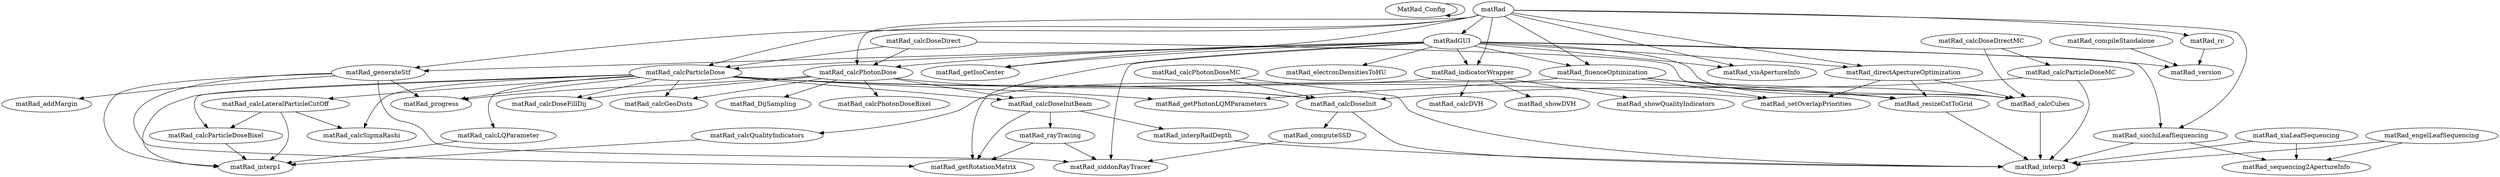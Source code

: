 /* Created by mdot for Matlab */
digraph m2html {
  MatRad_Config -> MatRad_Config;
  matRad -> matRadGUI;
  matRad -> matRad_calcParticleDose;
  matRad -> matRad_calcPhotonDose;
  matRad -> matRad_directApertureOptimization;
  matRad -> matRad_fluenceOptimization;
  matRad -> matRad_generateStf;
  matRad -> matRad_getIsoCenter;
  matRad -> matRad_indicatorWrapper;
  matRad -> matRad_rc;
  matRad -> matRad_siochiLeafSequencing;
  matRad -> matRad_visApertureInfo;
  matRadGUI -> matRad_calcCubes;
  matRadGUI -> matRad_calcParticleDose;
  matRadGUI -> matRad_calcPhotonDose;
  matRadGUI -> matRad_directApertureOptimization;
  matRadGUI -> matRad_electronDensitiesToHU;
  matRadGUI -> matRad_fluenceOptimization;
  matRadGUI -> matRad_generateStf;
  matRadGUI -> matRad_getIsoCenter;
  matRadGUI -> matRad_getRotationMatrix;
  matRadGUI -> matRad_indicatorWrapper;
  matRadGUI -> matRad_siddonRayTracer;
  matRadGUI -> matRad_siochiLeafSequencing;
  matRadGUI -> matRad_version;
  matRadGUI -> matRad_visApertureInfo;
  matRad_calcCubes -> matRad_interp3;
  matRad_calcDoseDirect -> matRad_calcCubes;
  matRad_calcDoseDirect -> matRad_calcParticleDose;
  matRad_calcDoseDirect -> matRad_calcPhotonDose;
  matRad_calcDoseDirectMC -> matRad_calcCubes;
  matRad_calcDoseDirectMC -> matRad_calcParticleDoseMC;
  matRad_calcDoseInit -> matRad_computeSSD;
  matRad_calcDoseInit -> matRad_interp3;
  matRad_calcDoseInitBeam -> matRad_getRotationMatrix;
  matRad_calcDoseInitBeam -> matRad_interpRadDepth;
  matRad_calcDoseInitBeam -> matRad_rayTracing;
  matRad_calcLQParameter -> matRad_interp1;
  matRad_calcLateralParticleCutOff -> matRad_calcParticleDoseBixel;
  matRad_calcLateralParticleCutOff -> matRad_calcSigmaRashi;
  matRad_calcLateralParticleCutOff -> matRad_interp1;
  matRad_calcParticleDose -> matRad_calcDoseFillDij;
  matRad_calcParticleDose -> matRad_calcDoseInit;
  matRad_calcParticleDose -> matRad_calcDoseInitBeam;
  matRad_calcParticleDose -> matRad_calcGeoDists;
  matRad_calcParticleDose -> matRad_calcLQParameter;
  matRad_calcParticleDose -> matRad_calcLateralParticleCutOff;
  matRad_calcParticleDose -> matRad_calcParticleDoseBixel;
  matRad_calcParticleDose -> matRad_calcSigmaRashi;
  matRad_calcParticleDose -> matRad_getPhotonLQMParameters;
  matRad_calcParticleDose -> matRad_interp1;
  matRad_calcParticleDose -> matRad_progress;
  matRad_calcParticleDose -> matRad_resizeCstToGrid;
  matRad_calcParticleDose -> matRad_setOverlapPriorities;
  matRad_calcParticleDoseBixel -> matRad_interp1;
  matRad_calcParticleDoseMC -> matRad_calcDoseInit;
  matRad_calcParticleDoseMC -> matRad_interp3;
  matRad_calcPhotonDose -> matRad_DijSampling;
  matRad_calcPhotonDose -> matRad_calcDoseFillDij;
  matRad_calcPhotonDose -> matRad_calcDoseInit;
  matRad_calcPhotonDose -> matRad_calcDoseInitBeam;
  matRad_calcPhotonDose -> matRad_calcGeoDists;
  matRad_calcPhotonDose -> matRad_calcPhotonDoseBixel;
  matRad_calcPhotonDose -> matRad_progress;
  matRad_calcPhotonDoseMC -> matRad_calcDoseInit;
  matRad_calcPhotonDoseMC -> matRad_interp3;
  matRad_calcQualityIndicators -> matRad_interp1;
  matRad_compileStandalone -> matRad_version;
  matRad_computeSSD -> matRad_siddonRayTracer;
  matRad_directApertureOptimization -> matRad_calcCubes;
  matRad_directApertureOptimization -> matRad_resizeCstToGrid;
  matRad_directApertureOptimization -> matRad_setOverlapPriorities;
  matRad_engelLeafSequencing -> matRad_interp3;
  matRad_engelLeafSequencing -> matRad_sequencing2ApertureInfo;
  matRad_fluenceOptimization -> matRad_calcCubes;
  matRad_fluenceOptimization -> matRad_getPhotonLQMParameters;
  matRad_fluenceOptimization -> matRad_resizeCstToGrid;
  matRad_fluenceOptimization -> matRad_setOverlapPriorities;
  matRad_generateStf -> matRad_addMargin;
  matRad_generateStf -> matRad_getRotationMatrix;
  matRad_generateStf -> matRad_interp1;
  matRad_generateStf -> matRad_progress;
  matRad_generateStf -> matRad_siddonRayTracer;
  matRad_indicatorWrapper -> matRad_calcDVH;
  matRad_indicatorWrapper -> matRad_calcQualityIndicators;
  matRad_indicatorWrapper -> matRad_showDVH;
  matRad_indicatorWrapper -> matRad_showQualityIndicators;
  matRad_interpRadDepth -> matRad_interp3;
  matRad_rayTracing -> matRad_getRotationMatrix;
  matRad_rayTracing -> matRad_siddonRayTracer;
  matRad_rc -> matRad_version;
  matRad_resizeCstToGrid -> matRad_interp3;
  matRad_siochiLeafSequencing -> matRad_interp3;
  matRad_siochiLeafSequencing -> matRad_sequencing2ApertureInfo;
  matRad_xiaLeafSequencing -> matRad_interp3;
  matRad_xiaLeafSequencing -> matRad_sequencing2ApertureInfo;

  MatRad_Config [URL="MatRad_Config.html"];
  matRad [URL="matRad.html"];
  matRadGUI [URL="matRadGUI.html"];
  matRad_DijSampling [URL="matRad_DijSampling.html"];
  matRad_addMargin [URL="matRad_addMargin.html"];
  matRad_calcCubes [URL="matRad_calcCubes.html"];
  matRad_calcDVH [URL="matRad_calcDVH.html"];
  matRad_calcDoseDirect [URL="matRad_calcDoseDirect.html"];
  matRad_calcDoseDirectMC [URL="matRad_calcDoseDirectMC.html"];
  matRad_calcDoseFillDij [URL="matRad_calcDoseFillDij.html"];
  matRad_calcDoseInit [URL="matRad_calcDoseInit.html"];
  matRad_calcDoseInitBeam [URL="matRad_calcDoseInitBeam.html"];
  matRad_calcGeoDists [URL="matRad_calcGeoDists.html"];
  matRad_calcLQParameter [URL="matRad_calcLQParameter.html"];
  matRad_calcLateralParticleCutOff [URL="matRad_calcLateralParticleCutOff.html"];
  matRad_calcParticleDose [URL="matRad_calcParticleDose.html"];
  matRad_calcParticleDoseBixel [URL="matRad_calcParticleDoseBixel.html"];
  matRad_calcParticleDoseMC [URL="matRad_calcParticleDoseMC.html"];
  matRad_calcPhotonDose [URL="matRad_calcPhotonDose.html"];
  matRad_calcPhotonDoseBixel [URL="matRad_calcPhotonDoseBixel.html"];
  matRad_calcPhotonDoseMC [URL="matRad_calcPhotonDoseMC.html"];
  matRad_calcQualityIndicators [URL="matRad_calcQualityIndicators.html"];
  matRad_calcSigmaRashi [URL="matRad_calcSigmaRashi.html"];
  matRad_compileStandalone [URL="matRad_compileStandalone.html"];
  matRad_computeSSD [URL="matRad_computeSSD.html"];
  matRad_directApertureOptimization [URL="matRad_directApertureOptimization.html"];
  matRad_electronDensitiesToHU [URL="matRad_electronDensitiesToHU.html"];
  matRad_engelLeafSequencing [URL="matRad_engelLeafSequencing.html"];
  matRad_fluenceOptimization [URL="matRad_fluenceOptimization.html"];
  matRad_generateStf [URL="matRad_generateStf.html"];
  matRad_getIsoCenter [URL="matRad_getIsoCenter.html"];
  matRad_getPhotonLQMParameters [URL="matRad_getPhotonLQMParameters.html"];
  matRad_getRotationMatrix [URL="matRad_getRotationMatrix.html"];
  matRad_indicatorWrapper [URL="matRad_indicatorWrapper.html"];
  matRad_interp1 [URL="matRad_interp1.html"];
  matRad_interp3 [URL="matRad_interp3.html"];
  matRad_interpRadDepth [URL="matRad_interpRadDepth.html"];
  matRad_progress [URL="matRad_progress.html"];
  matRad_rayTracing [URL="matRad_rayTracing.html"];
  matRad_rc [URL="matRad_rc.html"];
  matRad_resizeCstToGrid [URL="matRad_resizeCstToGrid.html"];
  matRad_sequencing2ApertureInfo [URL="matRad_sequencing2ApertureInfo.html"];
  matRad_setOverlapPriorities [URL="matRad_setOverlapPriorities.html"];
  matRad_showDVH [URL="matRad_showDVH.html"];
  matRad_showQualityIndicators [URL="matRad_showQualityIndicators.html"];
  matRad_siddonRayTracer [URL="matRad_siddonRayTracer.html"];
  matRad_siochiLeafSequencing [URL="matRad_siochiLeafSequencing.html"];
  matRad_version [URL="matRad_version.html"];
  matRad_visApertureInfo [URL="matRad_visApertureInfo.html"];
  matRad_xiaLeafSequencing [URL="matRad_xiaLeafSequencing.html"];
}